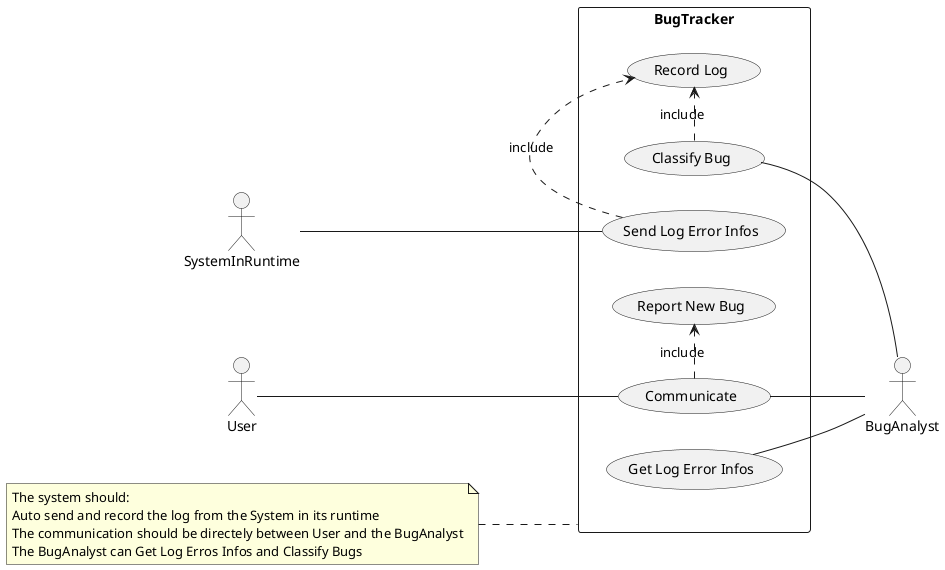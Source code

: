@startuml UseCase Plan

left to right direction
skinparam packageStyle rectangle
actor SystemInRuntime
actor BugAnalyst
actor User

rectangle BugTracker {
SystemInRuntime -- (Send Log Error Infos)
(Get Log Error Infos) -- BugAnalyst
(Classify Bug) -- BugAnalyst
(Communicate) -- BugAnalyst
(Report New Bug)
User -- (Communicate)
(Classify Bug) .> (Record Log) :include
(Send Log Error Infos) .> (Record Log) :include
(Communicate) .> (Report New Bug):include
}
note left of BugTracker
The system should:
Auto send and record the log from the System in its runtime
The communication should be directely between User and the BugAnalyst
The BugAnalyst can Get Log Erros Infos and Classify Bugs
end note
@enduml